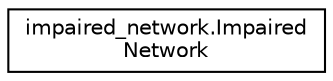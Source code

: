 digraph "Graphical Class Hierarchy"
{
  edge [fontname="Helvetica",fontsize="10",labelfontname="Helvetica",labelfontsize="10"];
  node [fontname="Helvetica",fontsize="10",shape=record];
  rankdir="LR";
  Node0 [label="impaired_network.Impaired\lNetwork",height=0.2,width=0.4,color="black", fillcolor="white", style="filled",URL="$classimpaired__network_1_1_impaired_network.html"];
}
